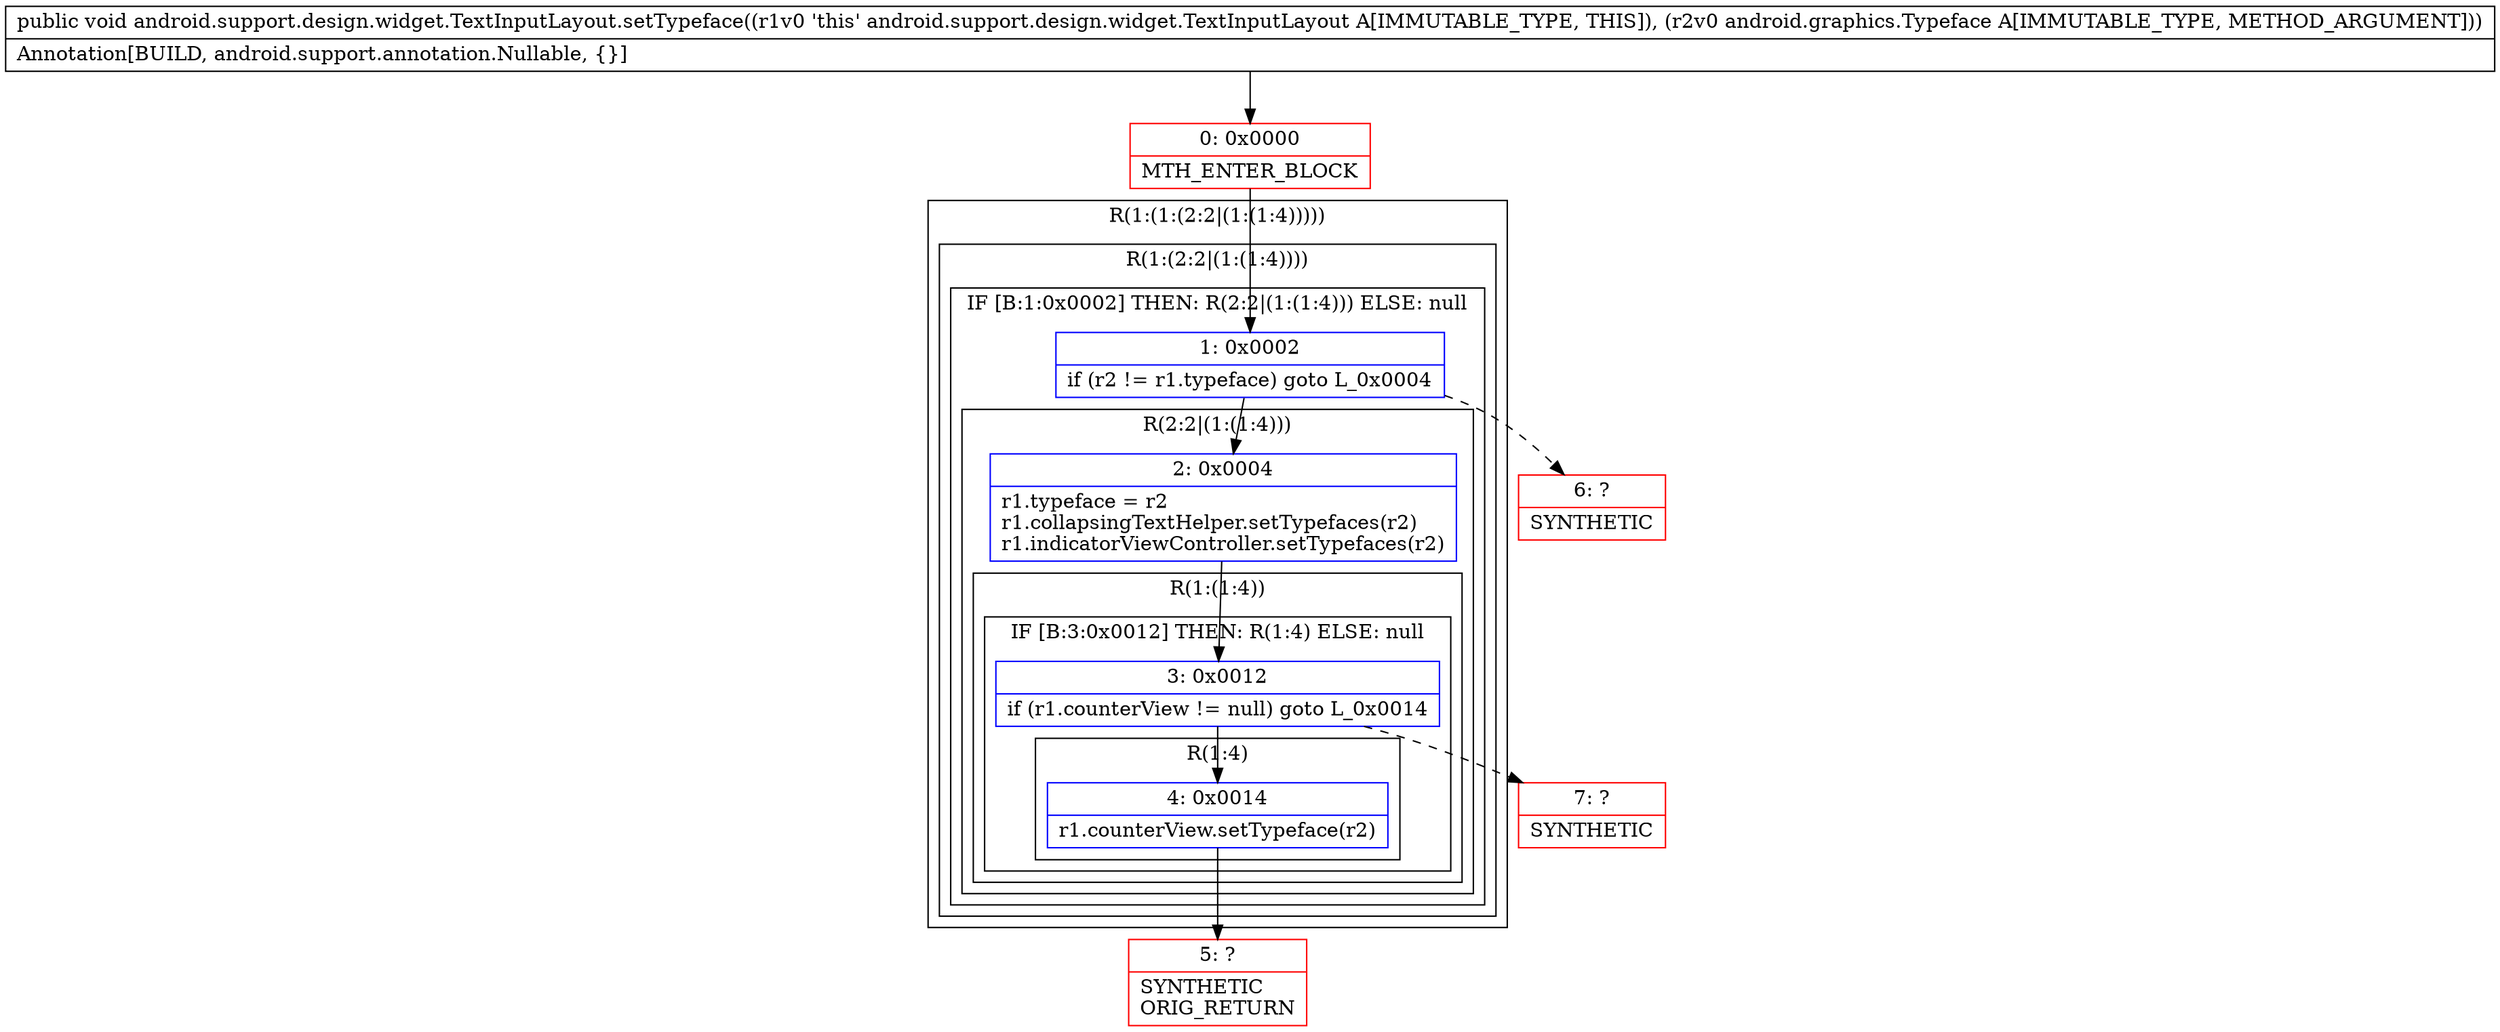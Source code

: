 digraph "CFG forandroid.support.design.widget.TextInputLayout.setTypeface(Landroid\/graphics\/Typeface;)V" {
subgraph cluster_Region_1247454267 {
label = "R(1:(1:(2:2|(1:(1:4)))))";
node [shape=record,color=blue];
subgraph cluster_Region_654101551 {
label = "R(1:(2:2|(1:(1:4))))";
node [shape=record,color=blue];
subgraph cluster_IfRegion_2056273892 {
label = "IF [B:1:0x0002] THEN: R(2:2|(1:(1:4))) ELSE: null";
node [shape=record,color=blue];
Node_1 [shape=record,label="{1\:\ 0x0002|if (r2 != r1.typeface) goto L_0x0004\l}"];
subgraph cluster_Region_584681543 {
label = "R(2:2|(1:(1:4)))";
node [shape=record,color=blue];
Node_2 [shape=record,label="{2\:\ 0x0004|r1.typeface = r2\lr1.collapsingTextHelper.setTypefaces(r2)\lr1.indicatorViewController.setTypefaces(r2)\l}"];
subgraph cluster_Region_1027443547 {
label = "R(1:(1:4))";
node [shape=record,color=blue];
subgraph cluster_IfRegion_2111878503 {
label = "IF [B:3:0x0012] THEN: R(1:4) ELSE: null";
node [shape=record,color=blue];
Node_3 [shape=record,label="{3\:\ 0x0012|if (r1.counterView != null) goto L_0x0014\l}"];
subgraph cluster_Region_108321312 {
label = "R(1:4)";
node [shape=record,color=blue];
Node_4 [shape=record,label="{4\:\ 0x0014|r1.counterView.setTypeface(r2)\l}"];
}
}
}
}
}
}
}
Node_0 [shape=record,color=red,label="{0\:\ 0x0000|MTH_ENTER_BLOCK\l}"];
Node_5 [shape=record,color=red,label="{5\:\ ?|SYNTHETIC\lORIG_RETURN\l}"];
Node_6 [shape=record,color=red,label="{6\:\ ?|SYNTHETIC\l}"];
Node_7 [shape=record,color=red,label="{7\:\ ?|SYNTHETIC\l}"];
MethodNode[shape=record,label="{public void android.support.design.widget.TextInputLayout.setTypeface((r1v0 'this' android.support.design.widget.TextInputLayout A[IMMUTABLE_TYPE, THIS]), (r2v0 android.graphics.Typeface A[IMMUTABLE_TYPE, METHOD_ARGUMENT]))  | Annotation[BUILD, android.support.annotation.Nullable, \{\}]\l}"];
MethodNode -> Node_0;
Node_1 -> Node_2;
Node_1 -> Node_6[style=dashed];
Node_2 -> Node_3;
Node_3 -> Node_4;
Node_3 -> Node_7[style=dashed];
Node_4 -> Node_5;
Node_0 -> Node_1;
}


